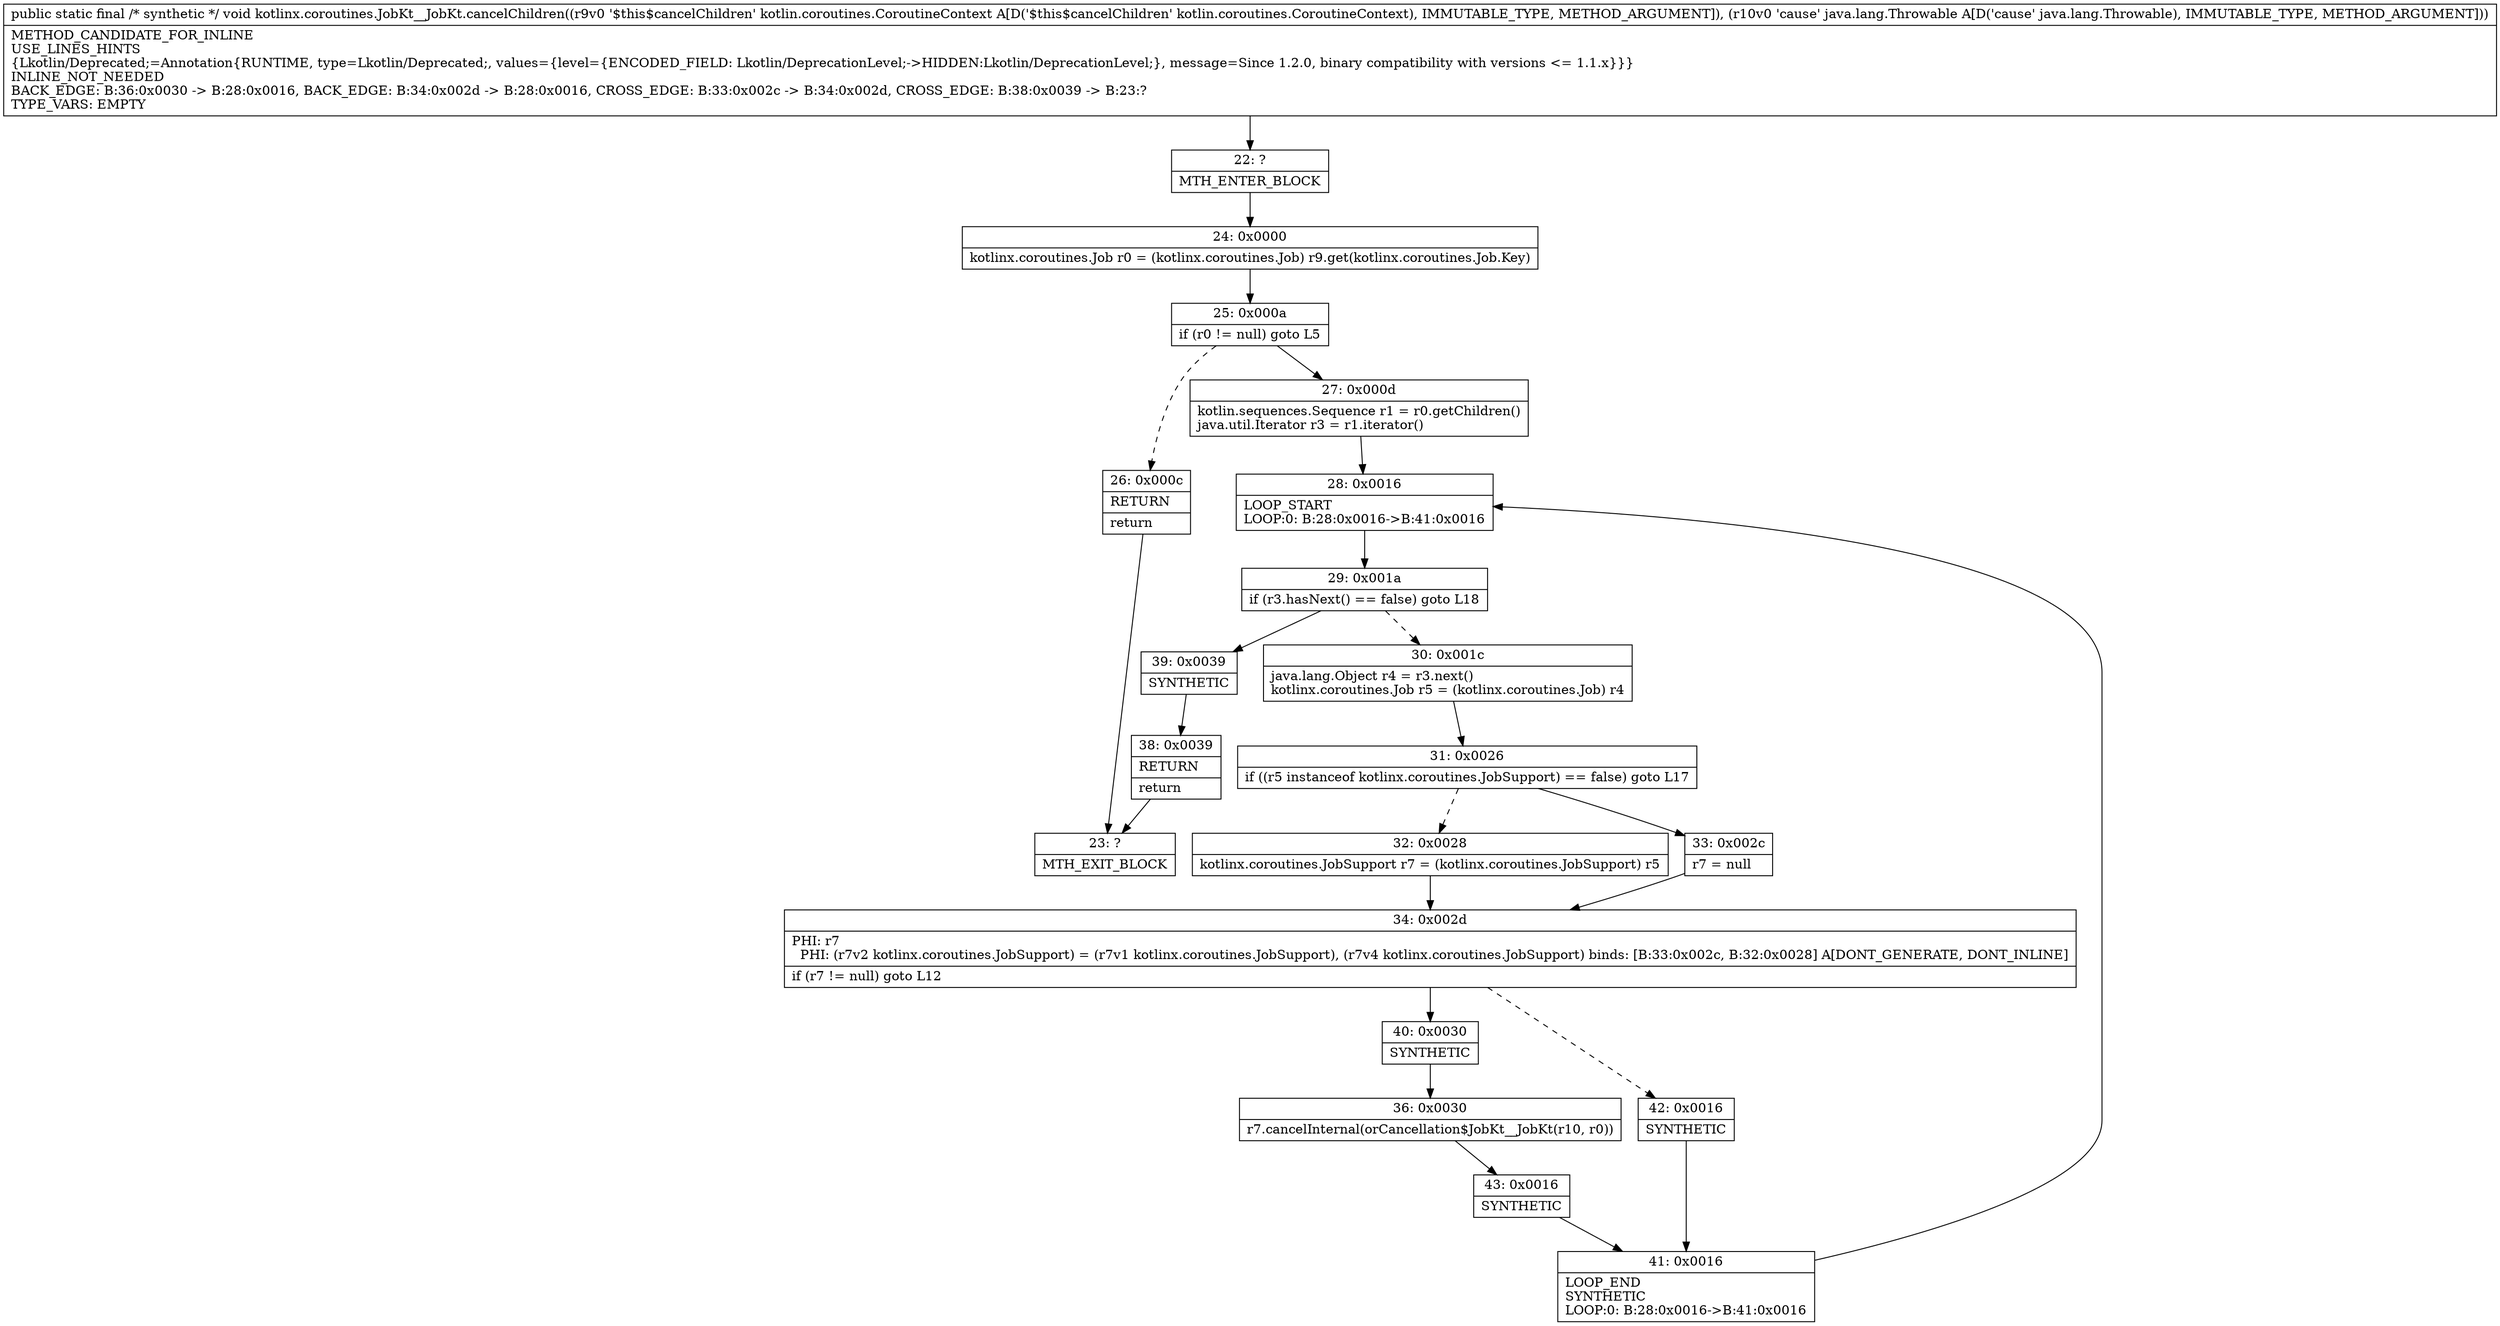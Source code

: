 digraph "CFG forkotlinx.coroutines.JobKt__JobKt.cancelChildren(Lkotlin\/coroutines\/CoroutineContext;Ljava\/lang\/Throwable;)V" {
Node_22 [shape=record,label="{22\:\ ?|MTH_ENTER_BLOCK\l}"];
Node_24 [shape=record,label="{24\:\ 0x0000|kotlinx.coroutines.Job r0 = (kotlinx.coroutines.Job) r9.get(kotlinx.coroutines.Job.Key)\l}"];
Node_25 [shape=record,label="{25\:\ 0x000a|if (r0 != null) goto L5\l}"];
Node_26 [shape=record,label="{26\:\ 0x000c|RETURN\l|return\l}"];
Node_23 [shape=record,label="{23\:\ ?|MTH_EXIT_BLOCK\l}"];
Node_27 [shape=record,label="{27\:\ 0x000d|kotlin.sequences.Sequence r1 = r0.getChildren()\ljava.util.Iterator r3 = r1.iterator()\l}"];
Node_28 [shape=record,label="{28\:\ 0x0016|LOOP_START\lLOOP:0: B:28:0x0016\-\>B:41:0x0016\l}"];
Node_29 [shape=record,label="{29\:\ 0x001a|if (r3.hasNext() == false) goto L18\l}"];
Node_30 [shape=record,label="{30\:\ 0x001c|java.lang.Object r4 = r3.next()\lkotlinx.coroutines.Job r5 = (kotlinx.coroutines.Job) r4\l}"];
Node_31 [shape=record,label="{31\:\ 0x0026|if ((r5 instanceof kotlinx.coroutines.JobSupport) == false) goto L17\l}"];
Node_32 [shape=record,label="{32\:\ 0x0028|kotlinx.coroutines.JobSupport r7 = (kotlinx.coroutines.JobSupport) r5\l}"];
Node_34 [shape=record,label="{34\:\ 0x002d|PHI: r7 \l  PHI: (r7v2 kotlinx.coroutines.JobSupport) = (r7v1 kotlinx.coroutines.JobSupport), (r7v4 kotlinx.coroutines.JobSupport) binds: [B:33:0x002c, B:32:0x0028] A[DONT_GENERATE, DONT_INLINE]\l|if (r7 != null) goto L12\l}"];
Node_40 [shape=record,label="{40\:\ 0x0030|SYNTHETIC\l}"];
Node_36 [shape=record,label="{36\:\ 0x0030|r7.cancelInternal(orCancellation$JobKt__JobKt(r10, r0))\l}"];
Node_43 [shape=record,label="{43\:\ 0x0016|SYNTHETIC\l}"];
Node_41 [shape=record,label="{41\:\ 0x0016|LOOP_END\lSYNTHETIC\lLOOP:0: B:28:0x0016\-\>B:41:0x0016\l}"];
Node_42 [shape=record,label="{42\:\ 0x0016|SYNTHETIC\l}"];
Node_33 [shape=record,label="{33\:\ 0x002c|r7 = null\l}"];
Node_39 [shape=record,label="{39\:\ 0x0039|SYNTHETIC\l}"];
Node_38 [shape=record,label="{38\:\ 0x0039|RETURN\l|return\l}"];
MethodNode[shape=record,label="{public static final \/* synthetic *\/ void kotlinx.coroutines.JobKt__JobKt.cancelChildren((r9v0 '$this$cancelChildren' kotlin.coroutines.CoroutineContext A[D('$this$cancelChildren' kotlin.coroutines.CoroutineContext), IMMUTABLE_TYPE, METHOD_ARGUMENT]), (r10v0 'cause' java.lang.Throwable A[D('cause' java.lang.Throwable), IMMUTABLE_TYPE, METHOD_ARGUMENT]))  | METHOD_CANDIDATE_FOR_INLINE\lUSE_LINES_HINTS\l\{Lkotlin\/Deprecated;=Annotation\{RUNTIME, type=Lkotlin\/Deprecated;, values=\{level=\{ENCODED_FIELD: Lkotlin\/DeprecationLevel;\-\>HIDDEN:Lkotlin\/DeprecationLevel;\}, message=Since 1.2.0, binary compatibility with versions \<= 1.1.x\}\}\}\lINLINE_NOT_NEEDED\lBACK_EDGE: B:36:0x0030 \-\> B:28:0x0016, BACK_EDGE: B:34:0x002d \-\> B:28:0x0016, CROSS_EDGE: B:33:0x002c \-\> B:34:0x002d, CROSS_EDGE: B:38:0x0039 \-\> B:23:?\lTYPE_VARS: EMPTY\l}"];
MethodNode -> Node_22;Node_22 -> Node_24;
Node_24 -> Node_25;
Node_25 -> Node_26[style=dashed];
Node_25 -> Node_27;
Node_26 -> Node_23;
Node_27 -> Node_28;
Node_28 -> Node_29;
Node_29 -> Node_30[style=dashed];
Node_29 -> Node_39;
Node_30 -> Node_31;
Node_31 -> Node_32[style=dashed];
Node_31 -> Node_33;
Node_32 -> Node_34;
Node_34 -> Node_40;
Node_34 -> Node_42[style=dashed];
Node_40 -> Node_36;
Node_36 -> Node_43;
Node_43 -> Node_41;
Node_41 -> Node_28;
Node_42 -> Node_41;
Node_33 -> Node_34;
Node_39 -> Node_38;
Node_38 -> Node_23;
}

